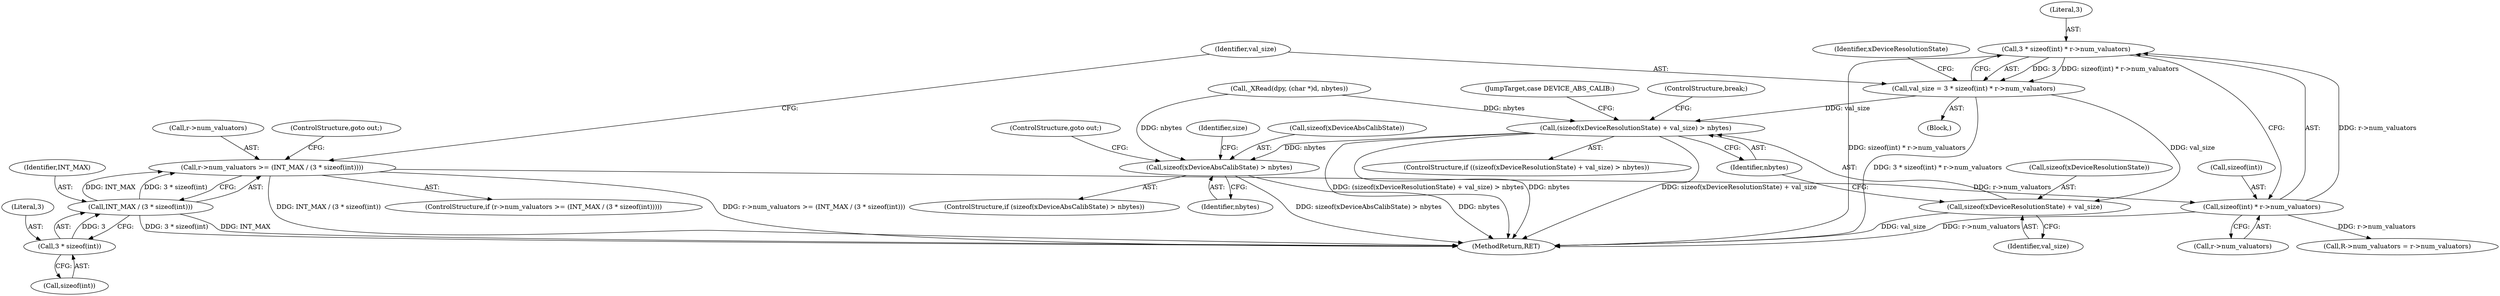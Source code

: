 digraph "0_libXi_19a9cd607de73947fcfb104682f203ffe4e1f4e5_0@API" {
"1000259" [label="(Call,3 * sizeof(int) * r->num_valuators)"];
"1000261" [label="(Call,sizeof(int) * r->num_valuators)"];
"1000246" [label="(Call,r->num_valuators >= (INT_MAX / (3 * sizeof(int))))"];
"1000250" [label="(Call,INT_MAX / (3 * sizeof(int)))"];
"1000252" [label="(Call,3 * sizeof(int))"];
"1000257" [label="(Call,val_size = 3 * sizeof(int) * r->num_valuators)"];
"1000268" [label="(Call,(sizeof(xDeviceResolutionState) + val_size) > nbytes)"];
"1000278" [label="(Call,sizeof(xDeviceAbsCalibState) > nbytes)"];
"1000269" [label="(Call,sizeof(xDeviceResolutionState) + val_size)"];
"1000268" [label="(Call,(sizeof(xDeviceResolutionState) + val_size) > nbytes)"];
"1000282" [label="(ControlStructure,goto out;)"];
"1000260" [label="(Literal,3)"];
"1000269" [label="(Call,sizeof(xDeviceResolutionState) + val_size)"];
"1000246" [label="(Call,r->num_valuators >= (INT_MAX / (3 * sizeof(int))))"];
"1000254" [label="(Call,sizeof(int))"];
"1000274" [label="(ControlStructure,break;)"];
"1000245" [label="(ControlStructure,if (r->num_valuators >= (INT_MAX / (3 * sizeof(int)))))"];
"1000261" [label="(Call,sizeof(int) * r->num_valuators)"];
"1000275" [label="(JumpTarget,case DEVICE_ABS_CALIB:)"];
"1000256" [label="(ControlStructure,goto out;)"];
"1000278" [label="(Call,sizeof(xDeviceAbsCalibState) > nbytes)"];
"1000253" [label="(Literal,3)"];
"1000373" [label="(Call,R->num_valuators = r->num_valuators)"];
"1000236" [label="(Block,)"];
"1000271" [label="(Identifier,xDeviceResolutionState)"];
"1000224" [label="(Call,_XRead(dpy, (char *)d, nbytes))"];
"1000270" [label="(Call,sizeof(xDeviceResolutionState))"];
"1000277" [label="(ControlStructure,if (sizeof(xDeviceAbsCalibState) > nbytes))"];
"1000259" [label="(Call,3 * sizeof(int) * r->num_valuators)"];
"1000257" [label="(Call,val_size = 3 * sizeof(int) * r->num_valuators)"];
"1000252" [label="(Call,3 * sizeof(int))"];
"1000284" [label="(Identifier,size)"];
"1000262" [label="(Call,sizeof(int))"];
"1000267" [label="(ControlStructure,if ((sizeof(xDeviceResolutionState) + val_size) > nbytes))"];
"1000281" [label="(Identifier,nbytes)"];
"1000272" [label="(Identifier,val_size)"];
"1000250" [label="(Call,INT_MAX / (3 * sizeof(int)))"];
"1000264" [label="(Call,r->num_valuators)"];
"1000258" [label="(Identifier,val_size)"];
"1000273" [label="(Identifier,nbytes)"];
"1000247" [label="(Call,r->num_valuators)"];
"1000665" [label="(MethodReturn,RET)"];
"1000279" [label="(Call,sizeof(xDeviceAbsCalibState))"];
"1000251" [label="(Identifier,INT_MAX)"];
"1000259" -> "1000257"  [label="AST: "];
"1000259" -> "1000261"  [label="CFG: "];
"1000260" -> "1000259"  [label="AST: "];
"1000261" -> "1000259"  [label="AST: "];
"1000257" -> "1000259"  [label="CFG: "];
"1000259" -> "1000665"  [label="DDG: sizeof(int) * r->num_valuators"];
"1000259" -> "1000257"  [label="DDG: 3"];
"1000259" -> "1000257"  [label="DDG: sizeof(int) * r->num_valuators"];
"1000261" -> "1000259"  [label="DDG: r->num_valuators"];
"1000261" -> "1000264"  [label="CFG: "];
"1000262" -> "1000261"  [label="AST: "];
"1000264" -> "1000261"  [label="AST: "];
"1000261" -> "1000665"  [label="DDG: r->num_valuators"];
"1000246" -> "1000261"  [label="DDG: r->num_valuators"];
"1000261" -> "1000373"  [label="DDG: r->num_valuators"];
"1000246" -> "1000245"  [label="AST: "];
"1000246" -> "1000250"  [label="CFG: "];
"1000247" -> "1000246"  [label="AST: "];
"1000250" -> "1000246"  [label="AST: "];
"1000256" -> "1000246"  [label="CFG: "];
"1000258" -> "1000246"  [label="CFG: "];
"1000246" -> "1000665"  [label="DDG: INT_MAX / (3 * sizeof(int))"];
"1000246" -> "1000665"  [label="DDG: r->num_valuators >= (INT_MAX / (3 * sizeof(int)))"];
"1000250" -> "1000246"  [label="DDG: INT_MAX"];
"1000250" -> "1000246"  [label="DDG: 3 * sizeof(int)"];
"1000250" -> "1000252"  [label="CFG: "];
"1000251" -> "1000250"  [label="AST: "];
"1000252" -> "1000250"  [label="AST: "];
"1000250" -> "1000665"  [label="DDG: INT_MAX"];
"1000250" -> "1000665"  [label="DDG: 3 * sizeof(int)"];
"1000252" -> "1000250"  [label="DDG: 3"];
"1000252" -> "1000254"  [label="CFG: "];
"1000253" -> "1000252"  [label="AST: "];
"1000254" -> "1000252"  [label="AST: "];
"1000257" -> "1000236"  [label="AST: "];
"1000258" -> "1000257"  [label="AST: "];
"1000271" -> "1000257"  [label="CFG: "];
"1000257" -> "1000665"  [label="DDG: 3 * sizeof(int) * r->num_valuators"];
"1000257" -> "1000268"  [label="DDG: val_size"];
"1000257" -> "1000269"  [label="DDG: val_size"];
"1000268" -> "1000267"  [label="AST: "];
"1000268" -> "1000273"  [label="CFG: "];
"1000269" -> "1000268"  [label="AST: "];
"1000273" -> "1000268"  [label="AST: "];
"1000274" -> "1000268"  [label="CFG: "];
"1000275" -> "1000268"  [label="CFG: "];
"1000268" -> "1000665"  [label="DDG: sizeof(xDeviceResolutionState) + val_size"];
"1000268" -> "1000665"  [label="DDG: (sizeof(xDeviceResolutionState) + val_size) > nbytes"];
"1000268" -> "1000665"  [label="DDG: nbytes"];
"1000224" -> "1000268"  [label="DDG: nbytes"];
"1000268" -> "1000278"  [label="DDG: nbytes"];
"1000278" -> "1000277"  [label="AST: "];
"1000278" -> "1000281"  [label="CFG: "];
"1000279" -> "1000278"  [label="AST: "];
"1000281" -> "1000278"  [label="AST: "];
"1000282" -> "1000278"  [label="CFG: "];
"1000284" -> "1000278"  [label="CFG: "];
"1000278" -> "1000665"  [label="DDG: sizeof(xDeviceAbsCalibState) > nbytes"];
"1000278" -> "1000665"  [label="DDG: nbytes"];
"1000224" -> "1000278"  [label="DDG: nbytes"];
"1000269" -> "1000272"  [label="CFG: "];
"1000270" -> "1000269"  [label="AST: "];
"1000272" -> "1000269"  [label="AST: "];
"1000273" -> "1000269"  [label="CFG: "];
"1000269" -> "1000665"  [label="DDG: val_size"];
}
